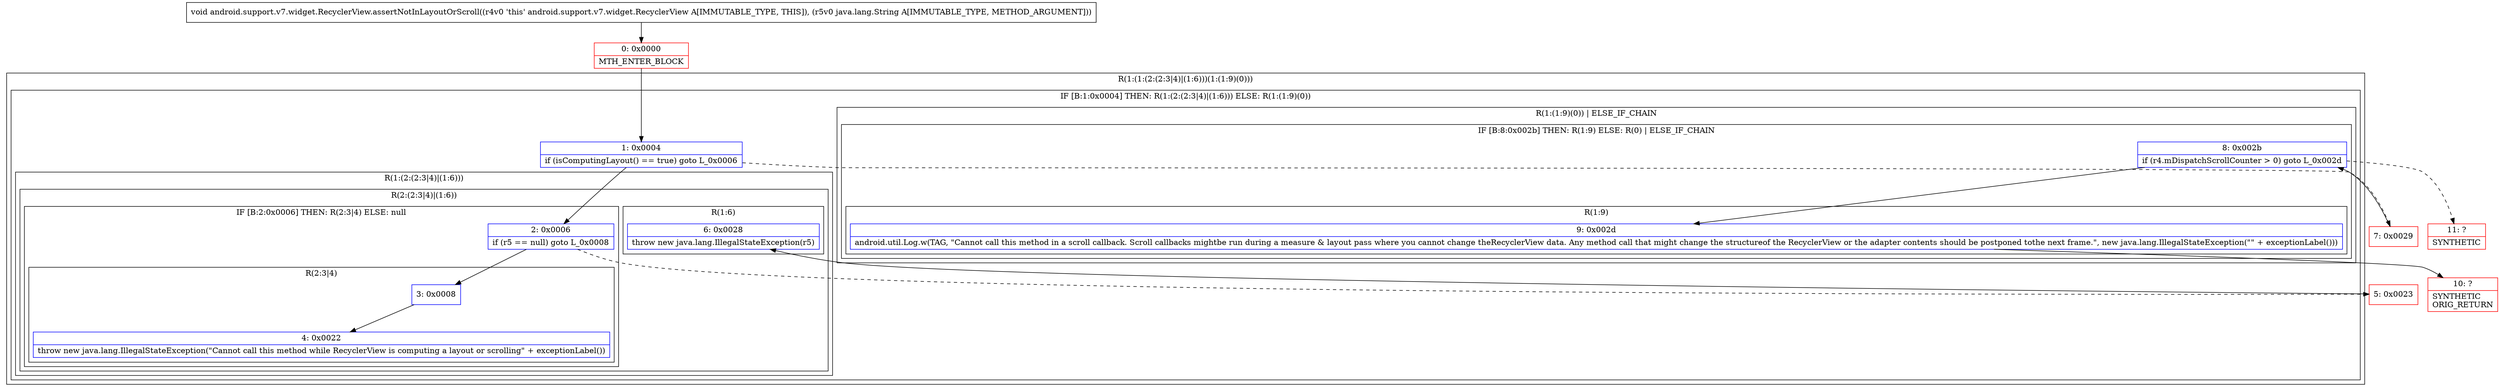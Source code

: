 digraph "CFG forandroid.support.v7.widget.RecyclerView.assertNotInLayoutOrScroll(Ljava\/lang\/String;)V" {
subgraph cluster_Region_554806428 {
label = "R(1:(1:(2:(2:3|4)|(1:6)))(1:(1:9)(0)))";
node [shape=record,color=blue];
subgraph cluster_IfRegion_1590515135 {
label = "IF [B:1:0x0004] THEN: R(1:(2:(2:3|4)|(1:6))) ELSE: R(1:(1:9)(0))";
node [shape=record,color=blue];
Node_1 [shape=record,label="{1\:\ 0x0004|if (isComputingLayout() == true) goto L_0x0006\l}"];
subgraph cluster_Region_1692924196 {
label = "R(1:(2:(2:3|4)|(1:6)))";
node [shape=record,color=blue];
subgraph cluster_Region_705501072 {
label = "R(2:(2:3|4)|(1:6))";
node [shape=record,color=blue];
subgraph cluster_IfRegion_106183425 {
label = "IF [B:2:0x0006] THEN: R(2:3|4) ELSE: null";
node [shape=record,color=blue];
Node_2 [shape=record,label="{2\:\ 0x0006|if (r5 == null) goto L_0x0008\l}"];
subgraph cluster_Region_838919897 {
label = "R(2:3|4)";
node [shape=record,color=blue];
Node_3 [shape=record,label="{3\:\ 0x0008}"];
Node_4 [shape=record,label="{4\:\ 0x0022|throw new java.lang.IllegalStateException(\"Cannot call this method while RecyclerView is computing a layout or scrolling\" + exceptionLabel())\l}"];
}
}
subgraph cluster_Region_1769277284 {
label = "R(1:6)";
node [shape=record,color=blue];
Node_6 [shape=record,label="{6\:\ 0x0028|throw new java.lang.IllegalStateException(r5)\l}"];
}
}
}
subgraph cluster_Region_721828941 {
label = "R(1:(1:9)(0)) | ELSE_IF_CHAIN\l";
node [shape=record,color=blue];
subgraph cluster_IfRegion_212698655 {
label = "IF [B:8:0x002b] THEN: R(1:9) ELSE: R(0) | ELSE_IF_CHAIN\l";
node [shape=record,color=blue];
Node_8 [shape=record,label="{8\:\ 0x002b|if (r4.mDispatchScrollCounter \> 0) goto L_0x002d\l}"];
subgraph cluster_Region_959356797 {
label = "R(1:9)";
node [shape=record,color=blue];
Node_9 [shape=record,label="{9\:\ 0x002d|android.util.Log.w(TAG, \"Cannot call this method in a scroll callback. Scroll callbacks mightbe run during a measure & layout pass where you cannot change theRecyclerView data. Any method call that might change the structureof the RecyclerView or the adapter contents should be postponed tothe next frame.\", new java.lang.IllegalStateException(\"\" + exceptionLabel()))\l}"];
}
subgraph cluster_Region_2015486235 {
label = "R(0)";
node [shape=record,color=blue];
}
}
}
}
}
Node_0 [shape=record,color=red,label="{0\:\ 0x0000|MTH_ENTER_BLOCK\l}"];
Node_5 [shape=record,color=red,label="{5\:\ 0x0023}"];
Node_7 [shape=record,color=red,label="{7\:\ 0x0029}"];
Node_10 [shape=record,color=red,label="{10\:\ ?|SYNTHETIC\lORIG_RETURN\l}"];
Node_11 [shape=record,color=red,label="{11\:\ ?|SYNTHETIC\l}"];
MethodNode[shape=record,label="{void android.support.v7.widget.RecyclerView.assertNotInLayoutOrScroll((r4v0 'this' android.support.v7.widget.RecyclerView A[IMMUTABLE_TYPE, THIS]), (r5v0 java.lang.String A[IMMUTABLE_TYPE, METHOD_ARGUMENT])) }"];
MethodNode -> Node_0;
Node_1 -> Node_2;
Node_1 -> Node_7[style=dashed];
Node_2 -> Node_3;
Node_2 -> Node_5[style=dashed];
Node_3 -> Node_4;
Node_8 -> Node_9;
Node_8 -> Node_11[style=dashed];
Node_9 -> Node_10;
Node_0 -> Node_1;
Node_5 -> Node_6;
Node_7 -> Node_8;
}

